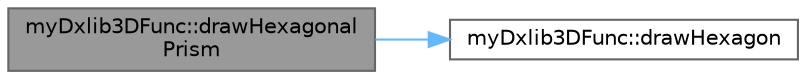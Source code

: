 digraph "myDxlib3DFunc::drawHexagonalPrism"
{
 // LATEX_PDF_SIZE
  bgcolor="transparent";
  edge [fontname=Helvetica,fontsize=10,labelfontname=Helvetica,labelfontsize=10];
  node [fontname=Helvetica,fontsize=10,shape=box,height=0.2,width=0.4];
  rankdir="LR";
  Node1 [id="Node000001",label="myDxlib3DFunc::drawHexagonal\lPrism",height=0.2,width=0.4,color="gray40", fillcolor="grey60", style="filled", fontcolor="black",tooltip="3D空間に六角柱を描画する．"];
  Node1 -> Node2 [id="edge1_Node000001_Node000002",color="steelblue1",style="solid",tooltip=" "];
  Node2 [id="Node000002",label="myDxlib3DFunc::drawHexagon",height=0.2,width=0.4,color="grey40", fillcolor="white", style="filled",URL="$namespacemy_dxlib3_d_func.html#a81a081efc2cf06192a8db3a9566a43ae",tooltip="3D空間に六角形を描画する．"];
}
